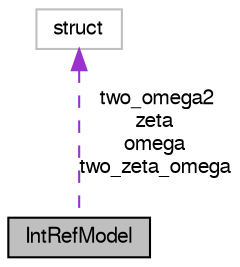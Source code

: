 digraph "IntRefModel"
{
  edge [fontname="FreeSans",fontsize="10",labelfontname="FreeSans",labelfontsize="10"];
  node [fontname="FreeSans",fontsize="10",shape=record];
  Node1 [label="IntRefModel",height=0.2,width=0.4,color="black", fillcolor="grey75", style="filled", fontcolor="black"];
  Node2 -> Node1 [dir="back",color="darkorchid3",fontsize="10",style="dashed",label=" two_omega2\nzeta\nomega\ntwo_zeta_omega" ,fontname="FreeSans"];
  Node2 [label="struct",height=0.2,width=0.4,color="grey75", fillcolor="white", style="filled"];
}

